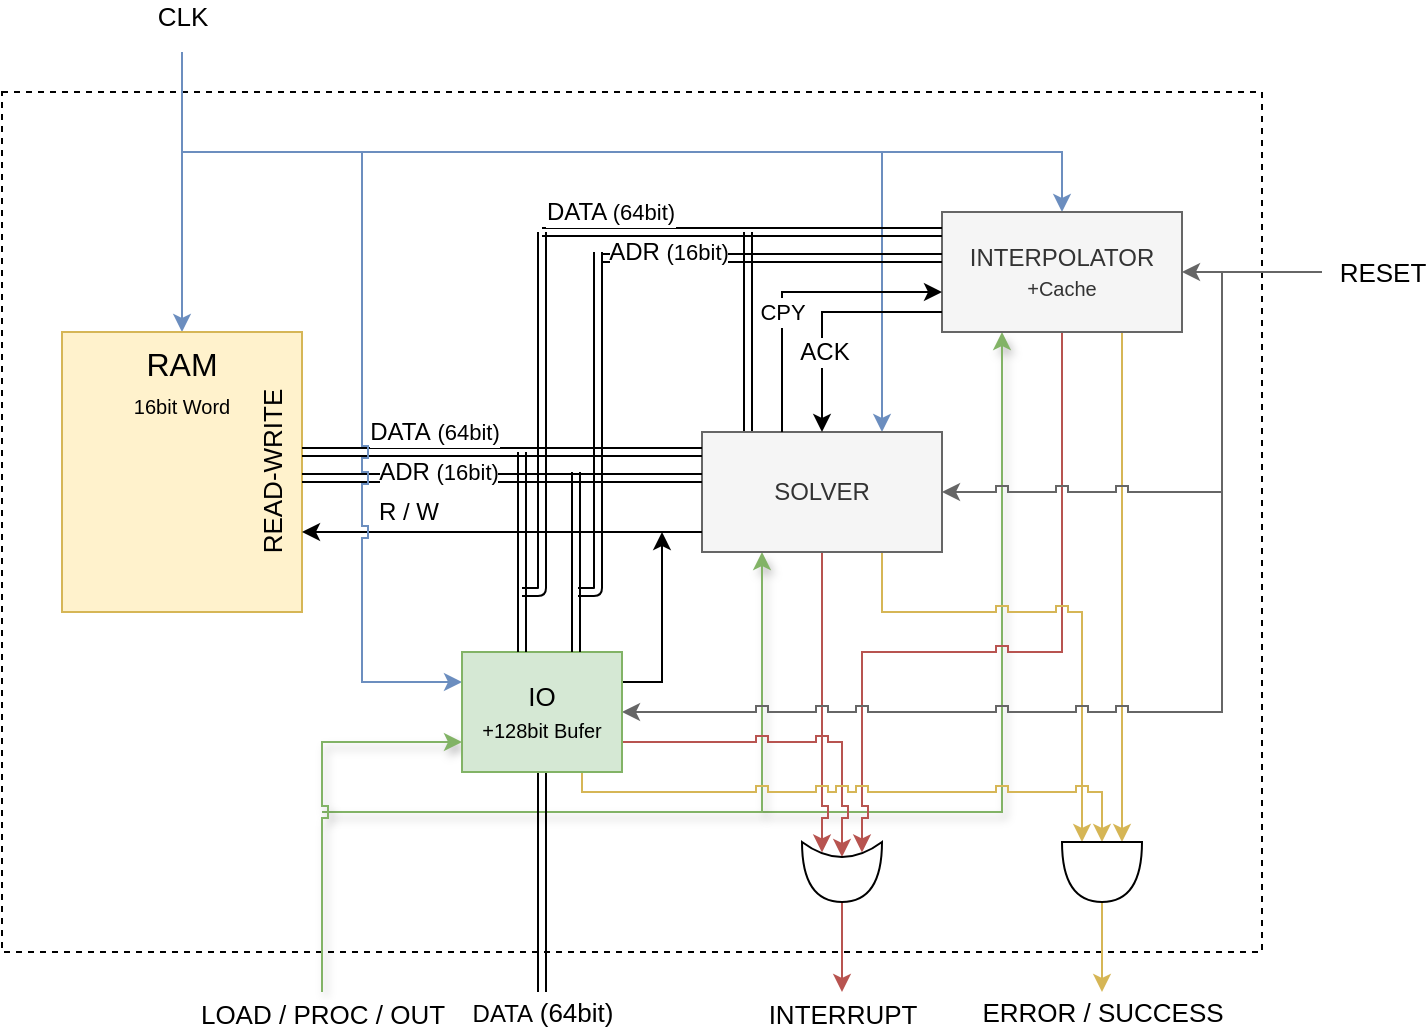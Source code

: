 <mxfile version="12.3.2" type="device" pages="2"><diagram id="FDOUSVHYY8eVoYIj2yb1" name="with interp cache"><mxGraphModel dx="942" dy="700" grid="1" gridSize="10" guides="1" tooltips="1" connect="1" arrows="1" fold="1" page="1" pageScale="1" pageWidth="850" pageHeight="1100" background="none" math="0" shadow="0"><root><mxCell id="Gq3sydEzkJt4ZsSo_zlP-0"/><mxCell id="Gq3sydEzkJt4ZsSo_zlP-1" parent="Gq3sydEzkJt4ZsSo_zlP-0"/><mxCell id="d1hZNJOxfhKhivTf1uof-55" value="" style="rounded=0;whiteSpace=wrap;html=1;dashed=1;fontSize=13;editable=0;backgroundOutline=1;connectable=0;allowArrows=0;imageAspect=1;shadow=0;comic=0;snapToPoint=0;fixDash=0;" vertex="1" parent="Gq3sydEzkJt4ZsSo_zlP-1"><mxGeometry x="100" y="120" width="630" height="430" as="geometry"/></mxCell><mxCell id="d1hZNJOxfhKhivTf1uof-77" style="edgeStyle=none;rounded=0;jumpStyle=sharp;orthogonalLoop=1;jettySize=auto;html=1;exitX=0.5;exitY=0;exitDx=0;exitDy=0;shadow=0;startArrow=classic;startFill=1;endArrow=none;endFill=0;strokeColor=#6c8ebf;fontSize=13;fillColor=#dae8fc;" edge="1" parent="Gq3sydEzkJt4ZsSo_zlP-1" source="d1hZNJOxfhKhivTf1uof-0"><mxGeometry relative="1" as="geometry"><mxPoint x="190" y="100" as="targetPoint"/></mxGeometry></mxCell><mxCell id="d1hZNJOxfhKhivTf1uof-78" value="CLK" style="text;html=1;align=center;verticalAlign=middle;resizable=0;points=[];;labelBackgroundColor=#ffffff;fontSize=13;" vertex="1" connectable="0" parent="d1hZNJOxfhKhivTf1uof-77"><mxGeometry x="0.8" y="-1" relative="1" as="geometry"><mxPoint x="-1" y="-32" as="offset"/></mxGeometry></mxCell><mxCell id="d1hZNJOxfhKhivTf1uof-0" value="RAM&lt;br style=&quot;font-size: 12px&quot;&gt;&lt;font size=&quot;1&quot;&gt;16bit Word&lt;/font&gt;" style="rounded=0;whiteSpace=wrap;html=1;verticalAlign=top;fontSize=16;fillColor=#fff2cc;strokeColor=#d6b656;" vertex="1" parent="Gq3sydEzkJt4ZsSo_zlP-1"><mxGeometry x="130" y="240" width="120" height="140" as="geometry"/></mxCell><mxCell id="d1hZNJOxfhKhivTf1uof-61" style="edgeStyle=none;rounded=0;jumpStyle=sharp;orthogonalLoop=1;jettySize=auto;html=1;exitX=0.75;exitY=1;exitDx=0;exitDy=0;shadow=0;startArrow=none;startFill=0;endArrow=classic;endFill=1;strokeColor=#d6b656;fontSize=13;fillColor=#fff2cc;entryX=0;entryY=0.25;entryDx=0;entryDy=0;entryPerimeter=0;" edge="1" parent="Gq3sydEzkJt4ZsSo_zlP-1" source="d1hZNJOxfhKhivTf1uof-1" target="Vhstf-uIwLZJ9FKnj6-d-1"><mxGeometry relative="1" as="geometry"><mxPoint x="660" y="560" as="targetPoint"/></mxGeometry></mxCell><mxCell id="d1hZNJOxfhKhivTf1uof-67" style="edgeStyle=none;rounded=0;jumpStyle=sharp;orthogonalLoop=1;jettySize=auto;html=1;exitX=1;exitY=0.5;exitDx=0;exitDy=0;shadow=0;startArrow=classic;startFill=1;endArrow=none;endFill=0;strokeColor=#666666;fontSize=13;fillColor=#f5f5f5;" edge="1" parent="Gq3sydEzkJt4ZsSo_zlP-1" source="d1hZNJOxfhKhivTf1uof-1"><mxGeometry relative="1" as="geometry"><mxPoint x="760" y="210" as="targetPoint"/></mxGeometry></mxCell><mxCell id="d1hZNJOxfhKhivTf1uof-68" value="RESET" style="text;html=1;align=center;verticalAlign=middle;resizable=0;points=[];;labelBackgroundColor=#ffffff;fontSize=13;" vertex="1" connectable="0" parent="d1hZNJOxfhKhivTf1uof-67"><mxGeometry x="0.425" y="1" relative="1" as="geometry"><mxPoint x="50" y="1" as="offset"/></mxGeometry></mxCell><mxCell id="d1hZNJOxfhKhivTf1uof-74" style="edgeStyle=none;rounded=0;jumpStyle=sharp;orthogonalLoop=1;jettySize=auto;html=1;exitX=0.25;exitY=1;exitDx=0;exitDy=0;shadow=1;startArrow=classic;startFill=1;endArrow=none;endFill=0;strokeColor=#82b366;fontSize=13;fillColor=#d5e8d4;" edge="1" parent="Gq3sydEzkJt4ZsSo_zlP-1" source="d1hZNJOxfhKhivTf1uof-1"><mxGeometry relative="1" as="geometry"><mxPoint x="480" y="480" as="targetPoint"/><Array as="points"><mxPoint x="600" y="480"/></Array></mxGeometry></mxCell><mxCell id="d1hZNJOxfhKhivTf1uof-81" style="edgeStyle=none;rounded=0;jumpStyle=sharp;orthogonalLoop=1;jettySize=auto;html=1;exitX=0.5;exitY=0;exitDx=0;exitDy=0;shadow=0;startArrow=classic;startFill=1;endArrow=none;endFill=0;strokeColor=#6c8ebf;fontSize=13;fillColor=#dae8fc;" edge="1" parent="Gq3sydEzkJt4ZsSo_zlP-1" source="d1hZNJOxfhKhivTf1uof-1"><mxGeometry relative="1" as="geometry"><mxPoint x="190" y="150" as="targetPoint"/><Array as="points"><mxPoint x="630" y="150"/></Array></mxGeometry></mxCell><mxCell id="Vhstf-uIwLZJ9FKnj6-d-6" style="edgeStyle=none;rounded=0;comic=0;jumpStyle=sharp;orthogonalLoop=1;jettySize=auto;html=1;exitX=0.5;exitY=1;exitDx=0;exitDy=0;shadow=0;startArrow=none;startFill=0;endArrow=classic;endFill=1;strokeColor=#b85450;fontSize=13;entryX=0.175;entryY=0.25;entryDx=0;entryDy=0;entryPerimeter=0;fillColor=#f8cecc;" edge="1" parent="Gq3sydEzkJt4ZsSo_zlP-1" source="d1hZNJOxfhKhivTf1uof-1" target="Vhstf-uIwLZJ9FKnj6-d-4"><mxGeometry relative="1" as="geometry"><mxPoint x="520" y="500" as="targetPoint"/><Array as="points"><mxPoint x="630" y="400"/><mxPoint x="530" y="400"/></Array></mxGeometry></mxCell><mxCell id="d1hZNJOxfhKhivTf1uof-1" value="INTERPOLATOR&lt;br style=&quot;font-size: 9px&quot;&gt;&lt;font size=&quot;1&quot;&gt;+Cache&lt;/font&gt;" style="rounded=0;whiteSpace=wrap;html=1;fillColor=#f5f5f5;strokeColor=#666666;fontColor=#333333;" vertex="1" parent="Gq3sydEzkJt4ZsSo_zlP-1"><mxGeometry x="570" y="180" width="120" height="60" as="geometry"/></mxCell><mxCell id="d1hZNJOxfhKhivTf1uof-62" style="edgeStyle=none;rounded=0;jumpStyle=sharp;orthogonalLoop=1;jettySize=auto;html=1;exitX=0.75;exitY=1;exitDx=0;exitDy=0;shadow=0;startArrow=none;startFill=0;endArrow=classic;endFill=1;strokeColor=#d6b656;fontSize=13;fillColor=#fff2cc;entryX=0;entryY=0.75;entryDx=0;entryDy=0;entryPerimeter=0;" edge="1" parent="Gq3sydEzkJt4ZsSo_zlP-1" source="d1hZNJOxfhKhivTf1uof-2" target="Vhstf-uIwLZJ9FKnj6-d-1"><mxGeometry relative="1" as="geometry"><mxPoint x="660" y="380" as="targetPoint"/><Array as="points"><mxPoint x="540" y="380"/><mxPoint x="640" y="380"/></Array></mxGeometry></mxCell><mxCell id="d1hZNJOxfhKhivTf1uof-69" style="edgeStyle=none;rounded=0;jumpStyle=sharp;orthogonalLoop=1;jettySize=auto;html=1;shadow=0;startArrow=classic;startFill=1;endArrow=none;endFill=0;strokeColor=#666666;fontSize=13;fillColor=#f5f5f5;" edge="1" parent="Gq3sydEzkJt4ZsSo_zlP-1" source="d1hZNJOxfhKhivTf1uof-2"><mxGeometry relative="1" as="geometry"><mxPoint x="710" y="210" as="targetPoint"/><Array as="points"><mxPoint x="710" y="320"/></Array></mxGeometry></mxCell><mxCell id="d1hZNJOxfhKhivTf1uof-73" style="edgeStyle=none;rounded=0;jumpStyle=sharp;orthogonalLoop=1;jettySize=auto;html=1;exitX=0.25;exitY=1;exitDx=0;exitDy=0;shadow=1;startArrow=classic;startFill=1;endArrow=none;endFill=0;strokeColor=#82b366;fontSize=13;fillColor=#d5e8d4;" edge="1" parent="Gq3sydEzkJt4ZsSo_zlP-1" source="d1hZNJOxfhKhivTf1uof-2"><mxGeometry relative="1" as="geometry"><mxPoint x="260" y="480" as="targetPoint"/><Array as="points"><mxPoint x="480" y="480"/></Array></mxGeometry></mxCell><mxCell id="d1hZNJOxfhKhivTf1uof-82" style="edgeStyle=none;rounded=0;jumpStyle=sharp;orthogonalLoop=1;jettySize=auto;html=1;exitX=0.75;exitY=0;exitDx=0;exitDy=0;shadow=0;startArrow=classic;startFill=1;endArrow=none;endFill=0;strokeColor=#6c8ebf;fontSize=13;fillColor=#dae8fc;" edge="1" parent="Gq3sydEzkJt4ZsSo_zlP-1" source="d1hZNJOxfhKhivTf1uof-2"><mxGeometry relative="1" as="geometry"><mxPoint x="540" y="150" as="targetPoint"/></mxGeometry></mxCell><mxCell id="Vhstf-uIwLZJ9FKnj6-d-5" style="edgeStyle=none;rounded=0;comic=0;jumpStyle=sharp;orthogonalLoop=1;jettySize=auto;html=1;exitX=0.5;exitY=1;exitDx=0;exitDy=0;entryX=0.175;entryY=0.75;entryDx=0;entryDy=0;entryPerimeter=0;shadow=0;startArrow=none;startFill=0;endArrow=classic;endFill=1;strokeColor=#b85450;fontSize=13;fillColor=#f8cecc;" edge="1" parent="Gq3sydEzkJt4ZsSo_zlP-1" source="d1hZNJOxfhKhivTf1uof-2" target="Vhstf-uIwLZJ9FKnj6-d-4"><mxGeometry relative="1" as="geometry"/></mxCell><mxCell id="Vhstf-uIwLZJ9FKnj6-d-9" style="edgeStyle=none;rounded=0;comic=0;jumpStyle=sharp;orthogonalLoop=1;jettySize=auto;html=1;exitX=0.25;exitY=0;exitDx=0;exitDy=0;shadow=0;startArrow=none;startFill=0;endArrow=classic;endFill=1;strokeColor=#000000;fontSize=13;shape=link;" edge="1" parent="Gq3sydEzkJt4ZsSo_zlP-1"><mxGeometry relative="1" as="geometry"><mxPoint x="473" y="190" as="targetPoint"/><mxPoint x="473" y="290" as="sourcePoint"/></mxGeometry></mxCell><mxCell id="d1hZNJOxfhKhivTf1uof-2" value="SOLVER" style="rounded=0;whiteSpace=wrap;html=1;fillColor=#f5f5f5;strokeColor=#666666;fontColor=#333333;" vertex="1" parent="Gq3sydEzkJt4ZsSo_zlP-1"><mxGeometry x="450" y="290" width="120" height="60" as="geometry"/></mxCell><mxCell id="d1hZNJOxfhKhivTf1uof-3" value="" style="shape=link;html=1;" edge="1" parent="Gq3sydEzkJt4ZsSo_zlP-1"><mxGeometry width="50" height="50" relative="1" as="geometry"><mxPoint x="250" y="300" as="sourcePoint"/><mxPoint x="450" y="300" as="targetPoint"/></mxGeometry></mxCell><mxCell id="d1hZNJOxfhKhivTf1uof-4" value="DATA&amp;nbsp;&lt;font style=&quot;font-size: 11px&quot;&gt;(64bit)&lt;/font&gt;" style="text;html=1;align=center;verticalAlign=middle;resizable=0;points=[];;labelBackgroundColor=#ffffff;" vertex="1" connectable="0" parent="d1hZNJOxfhKhivTf1uof-3"><mxGeometry x="-0.4" y="-3" relative="1" as="geometry"><mxPoint x="6" y="-13" as="offset"/></mxGeometry></mxCell><mxCell id="d1hZNJOxfhKhivTf1uof-5" value="" style="shape=link;html=1;" edge="1" parent="Gq3sydEzkJt4ZsSo_zlP-1"><mxGeometry width="50" height="50" relative="1" as="geometry"><mxPoint x="250" y="313" as="sourcePoint"/><mxPoint x="450" y="313" as="targetPoint"/></mxGeometry></mxCell><mxCell id="d1hZNJOxfhKhivTf1uof-6" value="ADR&amp;nbsp;&lt;font style=&quot;font-size: 11px&quot;&gt;(16bit)&lt;/font&gt;" style="text;html=1;align=center;verticalAlign=middle;resizable=0;points=[];;labelBackgroundColor=#ffffff;" vertex="1" connectable="0" parent="d1hZNJOxfhKhivTf1uof-5"><mxGeometry x="-0.2" y="-1" relative="1" as="geometry"><mxPoint x="-12" y="-4" as="offset"/></mxGeometry></mxCell><mxCell id="d1hZNJOxfhKhivTf1uof-7" value="" style="endArrow=none;html=1;startArrow=classic;startFill=1;" edge="1" parent="Gq3sydEzkJt4ZsSo_zlP-1"><mxGeometry width="50" height="50" relative="1" as="geometry"><mxPoint x="250" y="340" as="sourcePoint"/><mxPoint x="450" y="340" as="targetPoint"/></mxGeometry></mxCell><mxCell id="d1hZNJOxfhKhivTf1uof-8" value="R / W" style="text;html=1;align=center;verticalAlign=middle;resizable=0;points=[];;labelBackgroundColor=#ffffff;" vertex="1" connectable="0" parent="d1hZNJOxfhKhivTf1uof-7"><mxGeometry x="-0.633" y="4" relative="1" as="geometry"><mxPoint x="16.5" y="-6" as="offset"/></mxGeometry></mxCell><mxCell id="d1hZNJOxfhKhivTf1uof-9" value="" style="shape=link;html=1;" edge="1" parent="Gq3sydEzkJt4ZsSo_zlP-1"><mxGeometry width="50" height="50" relative="1" as="geometry"><mxPoint x="370" y="190" as="sourcePoint"/><mxPoint x="570" y="190" as="targetPoint"/></mxGeometry></mxCell><mxCell id="d1hZNJOxfhKhivTf1uof-10" value="DATA &lt;font style=&quot;font-size: 11px&quot;&gt;(64bit)&lt;/font&gt;" style="text;html=1;align=center;verticalAlign=middle;resizable=0;points=[];;labelBackgroundColor=#ffffff;" vertex="1" connectable="0" parent="d1hZNJOxfhKhivTf1uof-9"><mxGeometry x="-0.4" y="-3" relative="1" as="geometry"><mxPoint x="-26" y="-13" as="offset"/></mxGeometry></mxCell><mxCell id="d1hZNJOxfhKhivTf1uof-24" value="" style="endArrow=classic;html=1;fontSize=12;rounded=0;" edge="1" parent="Gq3sydEzkJt4ZsSo_zlP-1"><mxGeometry width="50" height="50" relative="1" as="geometry"><mxPoint x="490" y="290" as="sourcePoint"/><mxPoint x="570" y="220" as="targetPoint"/><Array as="points"><mxPoint x="490" y="220"/></Array></mxGeometry></mxCell><mxCell id="d1hZNJOxfhKhivTf1uof-25" value="&lt;font style=&quot;font-size: 11px&quot;&gt;CPY&lt;/font&gt;" style="text;html=1;align=center;verticalAlign=middle;resizable=0;points=[];;labelBackgroundColor=#ffffff;fontSize=12;" vertex="1" connectable="0" parent="d1hZNJOxfhKhivTf1uof-24"><mxGeometry x="-0.095" y="-19" relative="1" as="geometry"><mxPoint x="-19" y="8" as="offset"/></mxGeometry></mxCell><mxCell id="d1hZNJOxfhKhivTf1uof-26" value="" style="endArrow=classic;html=1;fontSize=12;rounded=0;" edge="1" parent="Gq3sydEzkJt4ZsSo_zlP-1"><mxGeometry width="50" height="50" relative="1" as="geometry"><mxPoint x="570" y="230" as="sourcePoint"/><mxPoint x="510" y="290" as="targetPoint"/><Array as="points"><mxPoint x="510" y="230"/></Array></mxGeometry></mxCell><mxCell id="d1hZNJOxfhKhivTf1uof-27" value="ACK" style="text;html=1;align=center;verticalAlign=middle;resizable=0;points=[];;labelBackgroundColor=#ffffff;fontSize=12;" vertex="1" connectable="0" parent="d1hZNJOxfhKhivTf1uof-26"><mxGeometry x="-0.067" y="14" relative="1" as="geometry"><mxPoint x="-3.5" y="6" as="offset"/></mxGeometry></mxCell><mxCell id="d1hZNJOxfhKhivTf1uof-64" style="edgeStyle=none;rounded=0;jumpStyle=sharp;orthogonalLoop=1;jettySize=auto;html=1;shadow=0;startArrow=none;startFill=0;endArrow=none;endFill=0;strokeColor=#000000;fontSize=13;shape=link;" edge="1" parent="Gq3sydEzkJt4ZsSo_zlP-1" source="d1hZNJOxfhKhivTf1uof-34"><mxGeometry relative="1" as="geometry"><mxPoint x="370" y="570" as="targetPoint"/></mxGeometry></mxCell><mxCell id="d1hZNJOxfhKhivTf1uof-65" value="&lt;span style=&quot;font-size: 12px&quot;&gt;DATA&amp;nbsp;&lt;/span&gt;(64bit)" style="text;html=1;align=center;verticalAlign=middle;resizable=0;points=[];;labelBackgroundColor=#ffffff;fontSize=13;" vertex="1" connectable="0" parent="d1hZNJOxfhKhivTf1uof-64"><mxGeometry x="0.753" y="3" relative="1" as="geometry"><mxPoint x="-3" y="23.5" as="offset"/></mxGeometry></mxCell><mxCell id="d1hZNJOxfhKhivTf1uof-70" style="edgeStyle=none;rounded=0;jumpStyle=sharp;orthogonalLoop=1;jettySize=auto;html=1;shadow=0;startArrow=classic;startFill=1;endArrow=none;endFill=0;strokeColor=#666666;fontSize=13;fillColor=#f5f5f5;" edge="1" parent="Gq3sydEzkJt4ZsSo_zlP-1" source="d1hZNJOxfhKhivTf1uof-34"><mxGeometry relative="1" as="geometry"><mxPoint x="710" y="320" as="targetPoint"/><Array as="points"><mxPoint x="710" y="430"/></Array></mxGeometry></mxCell><mxCell id="d1hZNJOxfhKhivTf1uof-71" style="edgeStyle=none;rounded=0;jumpStyle=sharp;orthogonalLoop=1;jettySize=auto;html=1;exitX=0;exitY=0.75;exitDx=0;exitDy=0;shadow=1;startArrow=classic;startFill=1;endArrow=none;endFill=0;strokeColor=#82b366;fontSize=13;fillColor=#d5e8d4;" edge="1" parent="Gq3sydEzkJt4ZsSo_zlP-1" source="d1hZNJOxfhKhivTf1uof-34"><mxGeometry relative="1" as="geometry"><mxPoint x="260" y="570" as="targetPoint"/><Array as="points"><mxPoint x="260" y="445"/></Array></mxGeometry></mxCell><mxCell id="d1hZNJOxfhKhivTf1uof-72" value="LOAD / PROC / OUT" style="text;html=1;align=center;verticalAlign=middle;resizable=0;points=[];;labelBackgroundColor=#ffffff;fontSize=13;" vertex="1" connectable="0" parent="d1hZNJOxfhKhivTf1uof-71"><mxGeometry x="0.835" y="1" relative="1" as="geometry"><mxPoint x="-1" y="26.5" as="offset"/></mxGeometry></mxCell><mxCell id="d1hZNJOxfhKhivTf1uof-75" style="edgeStyle=none;rounded=0;jumpStyle=sharp;orthogonalLoop=1;jettySize=auto;html=1;exitX=1;exitY=0.25;exitDx=0;exitDy=0;shadow=0;startArrow=none;startFill=0;endArrow=classic;endFill=1;strokeColor=#000000;fontSize=13;" edge="1" parent="Gq3sydEzkJt4ZsSo_zlP-1" source="d1hZNJOxfhKhivTf1uof-34"><mxGeometry relative="1" as="geometry"><mxPoint x="430" y="340" as="targetPoint"/><Array as="points"><mxPoint x="430" y="415"/></Array></mxGeometry></mxCell><mxCell id="d1hZNJOxfhKhivTf1uof-83" style="edgeStyle=none;rounded=0;jumpStyle=sharp;orthogonalLoop=1;jettySize=auto;html=1;exitX=0;exitY=0.25;exitDx=0;exitDy=0;shadow=0;startArrow=classic;startFill=1;endArrow=none;endFill=0;strokeColor=#6c8ebf;fontSize=13;fillColor=#dae8fc;" edge="1" parent="Gq3sydEzkJt4ZsSo_zlP-1" source="d1hZNJOxfhKhivTf1uof-34"><mxGeometry relative="1" as="geometry"><mxPoint x="280" y="150" as="targetPoint"/><Array as="points"><mxPoint x="280" y="415"/></Array></mxGeometry></mxCell><mxCell id="Vhstf-uIwLZJ9FKnj6-d-11" style="edgeStyle=none;rounded=0;comic=0;jumpStyle=sharp;orthogonalLoop=1;jettySize=auto;html=1;exitX=1;exitY=0.75;exitDx=0;exitDy=0;entryX=0.25;entryY=0.5;entryDx=0;entryDy=0;entryPerimeter=0;shadow=0;startArrow=none;startFill=0;endArrow=classic;endFill=1;strokeColor=#b85450;fontSize=13;fillColor=#f8cecc;" edge="1" parent="Gq3sydEzkJt4ZsSo_zlP-1" source="d1hZNJOxfhKhivTf1uof-34" target="Vhstf-uIwLZJ9FKnj6-d-4"><mxGeometry relative="1" as="geometry"><Array as="points"><mxPoint x="520" y="445"/></Array></mxGeometry></mxCell><mxCell id="Vhstf-uIwLZJ9FKnj6-d-12" style="edgeStyle=none;rounded=0;comic=0;jumpStyle=sharp;orthogonalLoop=1;jettySize=auto;html=1;exitX=0.75;exitY=1;exitDx=0;exitDy=0;entryX=0;entryY=0.5;entryDx=0;entryDy=0;entryPerimeter=0;shadow=0;startArrow=none;startFill=0;endArrow=classic;endFill=1;strokeColor=#d6b656;fontSize=13;fillColor=#fff2cc;" edge="1" parent="Gq3sydEzkJt4ZsSo_zlP-1" source="d1hZNJOxfhKhivTf1uof-34" target="Vhstf-uIwLZJ9FKnj6-d-1"><mxGeometry relative="1" as="geometry"><Array as="points"><mxPoint x="390" y="470"/><mxPoint x="650" y="470"/></Array></mxGeometry></mxCell><mxCell id="d1hZNJOxfhKhivTf1uof-34" value="IO&lt;br&gt;&lt;font style=&quot;font-size: 10px&quot;&gt;+128bit Bufer&lt;/font&gt;" style="rounded=0;whiteSpace=wrap;html=1;fontSize=13;fillColor=#d5e8d4;strokeColor=#82b366;" vertex="1" parent="Gq3sydEzkJt4ZsSo_zlP-1"><mxGeometry x="330" y="400" width="80" height="60" as="geometry"/></mxCell><mxCell id="d1hZNJOxfhKhivTf1uof-35" value="" style="shape=link;html=1;" edge="1" parent="Gq3sydEzkJt4ZsSo_zlP-1"><mxGeometry width="50" height="50" relative="1" as="geometry"><mxPoint x="360" y="300" as="sourcePoint"/><mxPoint x="360" y="400" as="targetPoint"/></mxGeometry></mxCell><mxCell id="d1hZNJOxfhKhivTf1uof-37" value="" style="shape=link;html=1;shadow=0;comic=0;snapToPoint=0;fixDash=0;" edge="1" parent="Gq3sydEzkJt4ZsSo_zlP-1"><mxGeometry width="50" height="50" relative="1" as="geometry"><mxPoint x="387" y="310" as="sourcePoint"/><mxPoint x="387" y="400" as="targetPoint"/></mxGeometry></mxCell><mxCell id="d1hZNJOxfhKhivTf1uof-40" value="READ-WRITE" style="text;html=1;align=center;verticalAlign=middle;resizable=0;points=[];;autosize=1;fontSize=13;direction=east;flipH=0;flipV=0;horizontal=0;connectable=0;allowArrows=0;" vertex="1" parent="Gq3sydEzkJt4ZsSo_zlP-1"><mxGeometry x="220" y="265" width="30" height="90" as="geometry"/></mxCell><mxCell id="zqXauB8lHYZ3_5yYhn7P-0" value="" style="shape=link;html=1;" edge="1" parent="Gq3sydEzkJt4ZsSo_zlP-1"><mxGeometry width="50" height="50" relative="1" as="geometry"><mxPoint x="370" y="190" as="sourcePoint"/><mxPoint x="360" y="370" as="targetPoint"/><Array as="points"><mxPoint x="370" y="370"/></Array></mxGeometry></mxCell><mxCell id="zqXauB8lHYZ3_5yYhn7P-1" value="" style="shape=link;html=1;shadow=0;comic=0;snapToPoint=0;fixDash=0;" edge="1" parent="Gq3sydEzkJt4ZsSo_zlP-1"><mxGeometry width="50" height="50" relative="1" as="geometry"><mxPoint x="398" y="200" as="sourcePoint"/><mxPoint x="388" y="370" as="targetPoint"/><Array as="points"><mxPoint x="398" y="370"/></Array></mxGeometry></mxCell><mxCell id="d1hZNJOxfhKhivTf1uof-11" value="" style="shape=link;html=1;" edge="1" parent="Gq3sydEzkJt4ZsSo_zlP-1"><mxGeometry width="50" height="50" relative="1" as="geometry"><mxPoint x="400" y="203" as="sourcePoint"/><mxPoint x="570" y="203" as="targetPoint"/></mxGeometry></mxCell><mxCell id="d1hZNJOxfhKhivTf1uof-12" value="ADR&amp;nbsp;&lt;font style=&quot;font-size: 11px&quot;&gt;(16bit)&lt;/font&gt;" style="text;html=1;align=center;verticalAlign=middle;resizable=0;points=[];;labelBackgroundColor=#ffffff;" vertex="1" connectable="0" parent="d1hZNJOxfhKhivTf1uof-11"><mxGeometry x="-0.2" y="-1" relative="1" as="geometry"><mxPoint x="-35" y="-4" as="offset"/></mxGeometry></mxCell><mxCell id="Vhstf-uIwLZJ9FKnj6-d-2" style="edgeStyle=none;rounded=0;comic=0;jumpStyle=sharp;orthogonalLoop=1;jettySize=auto;html=1;shadow=0;startArrow=none;startFill=0;endArrow=classic;endFill=1;strokeColor=#d6b656;fontSize=13;fillColor=#fff2cc;" edge="1" parent="Gq3sydEzkJt4ZsSo_zlP-1" source="Vhstf-uIwLZJ9FKnj6-d-1"><mxGeometry relative="1" as="geometry"><mxPoint x="650" y="570" as="targetPoint"/></mxGeometry></mxCell><mxCell id="Vhstf-uIwLZJ9FKnj6-d-3" value="ERROR / SUCCESS" style="text;html=1;align=center;verticalAlign=middle;resizable=0;points=[];;labelBackgroundColor=#ffffff;fontSize=13;" vertex="1" connectable="0" parent="Vhstf-uIwLZJ9FKnj6-d-2"><mxGeometry x="-0.579" y="3" relative="1" as="geometry"><mxPoint x="-3" y="45.5" as="offset"/></mxGeometry></mxCell><mxCell id="Vhstf-uIwLZJ9FKnj6-d-1" value="" style="shape=or;whiteSpace=wrap;html=1;rounded=0;shadow=0;fontSize=13;flipH=0;flipV=0;direction=south;" vertex="1" parent="Gq3sydEzkJt4ZsSo_zlP-1"><mxGeometry x="630" y="495" width="40" height="30" as="geometry"/></mxCell><mxCell id="Vhstf-uIwLZJ9FKnj6-d-7" style="edgeStyle=none;rounded=0;comic=0;jumpStyle=sharp;orthogonalLoop=1;jettySize=auto;html=1;shadow=0;startArrow=none;startFill=0;endArrow=classic;endFill=1;strokeColor=#b85450;fontSize=13;fillColor=#f8cecc;" edge="1" parent="Gq3sydEzkJt4ZsSo_zlP-1" source="Vhstf-uIwLZJ9FKnj6-d-4"><mxGeometry relative="1" as="geometry"><mxPoint x="520" y="570" as="targetPoint"/></mxGeometry></mxCell><mxCell id="Vhstf-uIwLZJ9FKnj6-d-8" value="INTERRUPT" style="text;html=1;align=center;verticalAlign=middle;resizable=0;points=[];;labelBackgroundColor=#ffffff;fontSize=13;" vertex="1" connectable="0" parent="Vhstf-uIwLZJ9FKnj6-d-7"><mxGeometry x="0.324" y="-1" relative="1" as="geometry"><mxPoint x="1" y="25.5" as="offset"/></mxGeometry></mxCell><mxCell id="Vhstf-uIwLZJ9FKnj6-d-4" value="" style="shape=xor;whiteSpace=wrap;html=1;direction=south;" vertex="1" parent="Gq3sydEzkJt4ZsSo_zlP-1"><mxGeometry x="500" y="495" width="40" height="30" as="geometry"/></mxCell></root></mxGraphModel></diagram><diagram name="one ram, no interp cache" id="GNeLNXhEgrLM0V6Nj4bN"><mxGraphModel dx="942" dy="700" grid="1" gridSize="10" guides="1" tooltips="1" connect="1" arrows="1" fold="1" page="1" pageScale="1" pageWidth="850" pageHeight="1100" background="none" math="0" shadow="0"><root><mxCell id="54KXPcocz_qYhWJ3X34B-0"/><mxCell id="54KXPcocz_qYhWJ3X34B-1" parent="54KXPcocz_qYhWJ3X34B-0"/><mxCell id="54KXPcocz_qYhWJ3X34B-2" value="" style="rounded=0;whiteSpace=wrap;html=1;dashed=1;fontSize=13;editable=0;backgroundOutline=1;connectable=0;allowArrows=0;imageAspect=1;shadow=0;comic=0;snapToPoint=0;fixDash=0;" vertex="1" parent="54KXPcocz_qYhWJ3X34B-1"><mxGeometry x="100" y="60" width="630" height="450" as="geometry"/></mxCell><mxCell id="54KXPcocz_qYhWJ3X34B-3" style="edgeStyle=none;rounded=0;jumpStyle=sharp;orthogonalLoop=1;jettySize=auto;html=1;exitX=0.5;exitY=0;exitDx=0;exitDy=0;shadow=0;startArrow=classic;startFill=1;endArrow=none;endFill=0;strokeColor=#6c8ebf;fontSize=13;fillColor=#dae8fc;" edge="1" parent="54KXPcocz_qYhWJ3X34B-1" source="54KXPcocz_qYhWJ3X34B-5"><mxGeometry relative="1" as="geometry"><mxPoint x="190" y="40" as="targetPoint"/></mxGeometry></mxCell><mxCell id="54KXPcocz_qYhWJ3X34B-4" value="CLK" style="text;html=1;align=center;verticalAlign=middle;resizable=0;points=[];;labelBackgroundColor=#ffffff;fontSize=13;" vertex="1" connectable="0" parent="54KXPcocz_qYhWJ3X34B-3"><mxGeometry x="0.8" y="-1" relative="1" as="geometry"><mxPoint x="-1" y="-32" as="offset"/></mxGeometry></mxCell><mxCell id="54KXPcocz_qYhWJ3X34B-5" value="RAM&lt;br style=&quot;font-size: 12px&quot;&gt;&lt;font size=&quot;1&quot;&gt;16bit Word&lt;/font&gt;" style="rounded=0;whiteSpace=wrap;html=1;verticalAlign=top;fontSize=16;fillColor=#fff2cc;strokeColor=#d6b656;" vertex="1" parent="54KXPcocz_qYhWJ3X34B-1"><mxGeometry x="130" y="110" width="120" height="270" as="geometry"/></mxCell><mxCell id="54KXPcocz_qYhWJ3X34B-6" style="edgeStyle=none;rounded=0;jumpStyle=sharp;orthogonalLoop=1;jettySize=auto;html=1;shadow=0;startArrow=none;startFill=0;strokeColor=#b85450;fontSize=13;endArrow=none;endFill=0;fillColor=#f8cecc;" edge="1" parent="54KXPcocz_qYhWJ3X34B-1" source="54KXPcocz_qYhWJ3X34B-13"><mxGeometry relative="1" as="geometry"><mxPoint x="510" y="440" as="targetPoint"/><Array as="points"><mxPoint x="630" y="440"/></Array></mxGeometry></mxCell><mxCell id="54KXPcocz_qYhWJ3X34B-7" style="edgeStyle=none;rounded=0;jumpStyle=sharp;orthogonalLoop=1;jettySize=auto;html=1;exitX=0.75;exitY=1;exitDx=0;exitDy=0;shadow=0;startArrow=none;startFill=0;endArrow=classic;endFill=1;strokeColor=#d6b656;fontSize=13;fillColor=#fff2cc;" edge="1" parent="54KXPcocz_qYhWJ3X34B-1" source="54KXPcocz_qYhWJ3X34B-13"><mxGeometry relative="1" as="geometry"><mxPoint x="660" y="560" as="targetPoint"/></mxGeometry></mxCell><mxCell id="54KXPcocz_qYhWJ3X34B-8" value="ERROR / SUCCESS" style="text;html=1;align=center;verticalAlign=middle;resizable=0;points=[];;labelBackgroundColor=#ffffff;fontSize=13;" vertex="1" connectable="0" parent="54KXPcocz_qYhWJ3X34B-7"><mxGeometry x="0.906" y="1" relative="1" as="geometry"><mxPoint x="-1" y="23" as="offset"/></mxGeometry></mxCell><mxCell id="54KXPcocz_qYhWJ3X34B-9" style="edgeStyle=none;rounded=0;jumpStyle=sharp;orthogonalLoop=1;jettySize=auto;html=1;exitX=1;exitY=0.5;exitDx=0;exitDy=0;shadow=0;startArrow=classic;startFill=1;endArrow=none;endFill=0;strokeColor=#666666;fontSize=13;fillColor=#f5f5f5;" edge="1" parent="54KXPcocz_qYhWJ3X34B-1" source="54KXPcocz_qYhWJ3X34B-13"><mxGeometry relative="1" as="geometry"><mxPoint x="760" y="210" as="targetPoint"/></mxGeometry></mxCell><mxCell id="54KXPcocz_qYhWJ3X34B-10" value="RESET" style="text;html=1;align=center;verticalAlign=middle;resizable=0;points=[];;labelBackgroundColor=#ffffff;fontSize=13;" vertex="1" connectable="0" parent="54KXPcocz_qYhWJ3X34B-9"><mxGeometry x="0.425" y="1" relative="1" as="geometry"><mxPoint x="50" y="1" as="offset"/></mxGeometry></mxCell><mxCell id="54KXPcocz_qYhWJ3X34B-11" style="edgeStyle=none;rounded=0;jumpStyle=sharp;orthogonalLoop=1;jettySize=auto;html=1;exitX=0.25;exitY=1;exitDx=0;exitDy=0;shadow=1;startArrow=classic;startFill=1;endArrow=none;endFill=0;strokeColor=#82b366;fontSize=13;fillColor=#d5e8d4;" edge="1" parent="54KXPcocz_qYhWJ3X34B-1" source="54KXPcocz_qYhWJ3X34B-13"><mxGeometry relative="1" as="geometry"><mxPoint x="480" y="480" as="targetPoint"/><Array as="points"><mxPoint x="600" y="480"/></Array></mxGeometry></mxCell><mxCell id="54KXPcocz_qYhWJ3X34B-12" style="edgeStyle=none;rounded=0;jumpStyle=sharp;orthogonalLoop=1;jettySize=auto;html=1;exitX=0.5;exitY=0;exitDx=0;exitDy=0;shadow=0;startArrow=classic;startFill=1;endArrow=none;endFill=0;strokeColor=#6c8ebf;fontSize=13;fillColor=#dae8fc;" edge="1" parent="54KXPcocz_qYhWJ3X34B-1" source="54KXPcocz_qYhWJ3X34B-13"><mxGeometry relative="1" as="geometry"><mxPoint x="190" y="80" as="targetPoint"/><Array as="points"><mxPoint x="630" y="80"/></Array></mxGeometry></mxCell><mxCell id="54KXPcocz_qYhWJ3X34B-13" value="INTERPOLATOR" style="rounded=0;whiteSpace=wrap;html=1;fillColor=#f5f5f5;strokeColor=#666666;fontColor=#333333;" vertex="1" parent="54KXPcocz_qYhWJ3X34B-1"><mxGeometry x="570" y="180" width="120" height="60" as="geometry"/></mxCell><mxCell id="54KXPcocz_qYhWJ3X34B-14" style="edgeStyle=none;rounded=0;jumpStyle=sharp;orthogonalLoop=1;jettySize=auto;html=1;shadow=0;startArrow=none;startFill=0;strokeColor=#b85450;fontSize=13;fillColor=#f8cecc;" edge="1" parent="54KXPcocz_qYhWJ3X34B-1" source="54KXPcocz_qYhWJ3X34B-20"><mxGeometry relative="1" as="geometry"><mxPoint x="510" y="560" as="targetPoint"/></mxGeometry></mxCell><mxCell id="54KXPcocz_qYhWJ3X34B-15" value="INTERRUPT" style="text;html=1;align=center;verticalAlign=middle;resizable=0;points=[];;labelBackgroundColor=#ffffff;fontSize=13;" vertex="1" connectable="0" parent="54KXPcocz_qYhWJ3X34B-14"><mxGeometry x="-0.227" y="-3" relative="1" as="geometry"><mxPoint x="3" y="139" as="offset"/></mxGeometry></mxCell><mxCell id="54KXPcocz_qYhWJ3X34B-16" style="edgeStyle=none;rounded=0;jumpStyle=sharp;orthogonalLoop=1;jettySize=auto;html=1;exitX=0.75;exitY=1;exitDx=0;exitDy=0;shadow=0;startArrow=none;startFill=0;endArrow=none;endFill=0;strokeColor=#d6b656;fontSize=13;fillColor=#fff2cc;" edge="1" parent="54KXPcocz_qYhWJ3X34B-1" source="54KXPcocz_qYhWJ3X34B-20"><mxGeometry relative="1" as="geometry"><mxPoint x="660" y="380" as="targetPoint"/><Array as="points"><mxPoint x="540" y="380"/></Array></mxGeometry></mxCell><mxCell id="54KXPcocz_qYhWJ3X34B-17" style="edgeStyle=none;rounded=0;jumpStyle=sharp;orthogonalLoop=1;jettySize=auto;html=1;shadow=0;startArrow=classic;startFill=1;endArrow=none;endFill=0;strokeColor=#666666;fontSize=13;fillColor=#f5f5f5;" edge="1" parent="54KXPcocz_qYhWJ3X34B-1" source="54KXPcocz_qYhWJ3X34B-20"><mxGeometry relative="1" as="geometry"><mxPoint x="710" y="210" as="targetPoint"/><Array as="points"><mxPoint x="710" y="320"/></Array></mxGeometry></mxCell><mxCell id="54KXPcocz_qYhWJ3X34B-18" style="edgeStyle=none;rounded=0;jumpStyle=sharp;orthogonalLoop=1;jettySize=auto;html=1;exitX=0.25;exitY=1;exitDx=0;exitDy=0;shadow=1;startArrow=classic;startFill=1;endArrow=none;endFill=0;strokeColor=#82b366;fontSize=13;fillColor=#d5e8d4;" edge="1" parent="54KXPcocz_qYhWJ3X34B-1" source="54KXPcocz_qYhWJ3X34B-20"><mxGeometry relative="1" as="geometry"><mxPoint x="260" y="480" as="targetPoint"/><Array as="points"><mxPoint x="480" y="480"/></Array></mxGeometry></mxCell><mxCell id="54KXPcocz_qYhWJ3X34B-19" style="edgeStyle=none;rounded=0;jumpStyle=sharp;orthogonalLoop=1;jettySize=auto;html=1;exitX=0.75;exitY=0;exitDx=0;exitDy=0;shadow=0;startArrow=classic;startFill=1;endArrow=none;endFill=0;strokeColor=#6c8ebf;fontSize=13;fillColor=#dae8fc;" edge="1" parent="54KXPcocz_qYhWJ3X34B-1" source="54KXPcocz_qYhWJ3X34B-20"><mxGeometry relative="1" as="geometry"><mxPoint x="540" y="80" as="targetPoint"/></mxGeometry></mxCell><mxCell id="54KXPcocz_qYhWJ3X34B-20" value="SOLVER" style="rounded=0;whiteSpace=wrap;html=1;fillColor=#f5f5f5;strokeColor=#666666;fontColor=#333333;" vertex="1" parent="54KXPcocz_qYhWJ3X34B-1"><mxGeometry x="450" y="290" width="120" height="60" as="geometry"/></mxCell><mxCell id="54KXPcocz_qYhWJ3X34B-21" value="" style="shape=link;html=1;" edge="1" parent="54KXPcocz_qYhWJ3X34B-1"><mxGeometry width="50" height="50" relative="1" as="geometry"><mxPoint x="250" y="300" as="sourcePoint"/><mxPoint x="450" y="300" as="targetPoint"/></mxGeometry></mxCell><mxCell id="54KXPcocz_qYhWJ3X34B-22" value="DATA&amp;nbsp;&lt;font style=&quot;font-size: 11px&quot;&gt;(64bit)&lt;/font&gt;" style="text;html=1;align=center;verticalAlign=middle;resizable=0;points=[];;labelBackgroundColor=#ffffff;" vertex="1" connectable="0" parent="54KXPcocz_qYhWJ3X34B-21"><mxGeometry x="-0.4" y="-3" relative="1" as="geometry"><mxPoint x="6" y="-13" as="offset"/></mxGeometry></mxCell><mxCell id="54KXPcocz_qYhWJ3X34B-23" value="" style="shape=link;html=1;" edge="1" parent="54KXPcocz_qYhWJ3X34B-1"><mxGeometry width="50" height="50" relative="1" as="geometry"><mxPoint x="250" y="313" as="sourcePoint"/><mxPoint x="450" y="313" as="targetPoint"/></mxGeometry></mxCell><mxCell id="54KXPcocz_qYhWJ3X34B-24" value="ADR&amp;nbsp;&lt;font style=&quot;font-size: 11px&quot;&gt;(16bit)&lt;/font&gt;" style="text;html=1;align=center;verticalAlign=middle;resizable=0;points=[];;labelBackgroundColor=#ffffff;" vertex="1" connectable="0" parent="54KXPcocz_qYhWJ3X34B-23"><mxGeometry x="-0.2" y="-1" relative="1" as="geometry"><mxPoint x="-12" y="-4" as="offset"/></mxGeometry></mxCell><mxCell id="54KXPcocz_qYhWJ3X34B-25" value="" style="endArrow=none;html=1;startArrow=classic;startFill=1;" edge="1" parent="54KXPcocz_qYhWJ3X34B-1"><mxGeometry width="50" height="50" relative="1" as="geometry"><mxPoint x="250" y="340" as="sourcePoint"/><mxPoint x="450" y="340" as="targetPoint"/></mxGeometry></mxCell><mxCell id="54KXPcocz_qYhWJ3X34B-26" value="R/W" style="text;html=1;align=center;verticalAlign=middle;resizable=0;points=[];;labelBackgroundColor=#ffffff;" vertex="1" connectable="0" parent="54KXPcocz_qYhWJ3X34B-25"><mxGeometry x="-0.633" y="4" relative="1" as="geometry"><mxPoint x="16.5" y="-6" as="offset"/></mxGeometry></mxCell><mxCell id="54KXPcocz_qYhWJ3X34B-27" value="" style="shape=link;html=1;" edge="1" parent="54KXPcocz_qYhWJ3X34B-1"><mxGeometry width="50" height="50" relative="1" as="geometry"><mxPoint x="250" y="190" as="sourcePoint"/><mxPoint x="570" y="190" as="targetPoint"/></mxGeometry></mxCell><mxCell id="54KXPcocz_qYhWJ3X34B-28" value="DATA &lt;font style=&quot;font-size: 11px&quot;&gt;(64bit)&lt;/font&gt;" style="text;html=1;align=center;verticalAlign=middle;resizable=0;points=[];;labelBackgroundColor=#ffffff;" vertex="1" connectable="0" parent="54KXPcocz_qYhWJ3X34B-27"><mxGeometry x="-0.4" y="-3" relative="1" as="geometry"><mxPoint x="-26" y="-13" as="offset"/></mxGeometry></mxCell><mxCell id="54KXPcocz_qYhWJ3X34B-29" value="" style="shape=link;html=1;" edge="1" parent="54KXPcocz_qYhWJ3X34B-1"><mxGeometry width="50" height="50" relative="1" as="geometry"><mxPoint x="250" y="203" as="sourcePoint"/><mxPoint x="570" y="203" as="targetPoint"/></mxGeometry></mxCell><mxCell id="54KXPcocz_qYhWJ3X34B-30" value="ADR&amp;nbsp;&lt;font style=&quot;font-size: 11px&quot;&gt;(16bit)&lt;/font&gt;" style="text;html=1;align=center;verticalAlign=middle;resizable=0;points=[];;labelBackgroundColor=#ffffff;" vertex="1" connectable="0" parent="54KXPcocz_qYhWJ3X34B-29"><mxGeometry x="-0.2" y="-1" relative="1" as="geometry"><mxPoint x="-58" y="-4" as="offset"/></mxGeometry></mxCell><mxCell id="54KXPcocz_qYhWJ3X34B-31" value="" style="shape=link;html=1;" edge="1" parent="54KXPcocz_qYhWJ3X34B-1"><mxGeometry width="50" height="50" relative="1" as="geometry"><mxPoint x="470" y="290" as="sourcePoint"/><mxPoint x="470" y="190" as="targetPoint"/></mxGeometry></mxCell><mxCell id="54KXPcocz_qYhWJ3X34B-32" value="" style="endArrow=classic;html=1;fontSize=12;rounded=0;" edge="1" parent="54KXPcocz_qYhWJ3X34B-1"><mxGeometry width="50" height="50" relative="1" as="geometry"><mxPoint x="490" y="290" as="sourcePoint"/><mxPoint x="570" y="220" as="targetPoint"/><Array as="points"><mxPoint x="490" y="220"/></Array></mxGeometry></mxCell><mxCell id="54KXPcocz_qYhWJ3X34B-33" value="&lt;font style=&quot;font-size: 11px&quot;&gt;CPY&lt;/font&gt;" style="text;html=1;align=center;verticalAlign=middle;resizable=0;points=[];;labelBackgroundColor=#ffffff;fontSize=12;" vertex="1" connectable="0" parent="54KXPcocz_qYhWJ3X34B-32"><mxGeometry x="-0.095" y="-19" relative="1" as="geometry"><mxPoint x="-19" y="8" as="offset"/></mxGeometry></mxCell><mxCell id="54KXPcocz_qYhWJ3X34B-34" value="" style="endArrow=classic;html=1;fontSize=12;rounded=0;" edge="1" parent="54KXPcocz_qYhWJ3X34B-1"><mxGeometry width="50" height="50" relative="1" as="geometry"><mxPoint x="570" y="230" as="sourcePoint"/><mxPoint x="510" y="290" as="targetPoint"/><Array as="points"><mxPoint x="510" y="230"/></Array></mxGeometry></mxCell><mxCell id="54KXPcocz_qYhWJ3X34B-35" value="ACK" style="text;html=1;align=center;verticalAlign=middle;resizable=0;points=[];;labelBackgroundColor=#ffffff;fontSize=12;" vertex="1" connectable="0" parent="54KXPcocz_qYhWJ3X34B-34"><mxGeometry x="-0.067" y="14" relative="1" as="geometry"><mxPoint x="-3.5" y="6" as="offset"/></mxGeometry></mxCell><mxCell id="54KXPcocz_qYhWJ3X34B-36" style="edgeStyle=none;rounded=0;jumpStyle=sharp;orthogonalLoop=1;jettySize=auto;html=1;shadow=0;startArrow=none;startFill=0;endArrow=none;endFill=0;strokeColor=#000000;fontSize=13;shape=link;" edge="1" parent="54KXPcocz_qYhWJ3X34B-1" source="54KXPcocz_qYhWJ3X34B-43"><mxGeometry relative="1" as="geometry"><mxPoint x="370" y="560" as="targetPoint"/></mxGeometry></mxCell><mxCell id="54KXPcocz_qYhWJ3X34B-37" value="&lt;span style=&quot;font-size: 12px&quot;&gt;DATA&amp;nbsp;&lt;/span&gt;(64bit)" style="text;html=1;align=center;verticalAlign=middle;resizable=0;points=[];;labelBackgroundColor=#ffffff;fontSize=13;" vertex="1" connectable="0" parent="54KXPcocz_qYhWJ3X34B-36"><mxGeometry x="0.753" y="3" relative="1" as="geometry"><mxPoint x="-3" y="20" as="offset"/></mxGeometry></mxCell><mxCell id="54KXPcocz_qYhWJ3X34B-38" style="edgeStyle=none;rounded=0;jumpStyle=sharp;orthogonalLoop=1;jettySize=auto;html=1;shadow=0;startArrow=classic;startFill=1;endArrow=none;endFill=0;strokeColor=#666666;fontSize=13;fillColor=#f5f5f5;" edge="1" parent="54KXPcocz_qYhWJ3X34B-1" source="54KXPcocz_qYhWJ3X34B-43"><mxGeometry relative="1" as="geometry"><mxPoint x="710" y="320" as="targetPoint"/><Array as="points"><mxPoint x="710" y="430"/></Array></mxGeometry></mxCell><mxCell id="54KXPcocz_qYhWJ3X34B-39" style="edgeStyle=none;rounded=0;jumpStyle=sharp;orthogonalLoop=1;jettySize=auto;html=1;exitX=0;exitY=0.75;exitDx=0;exitDy=0;shadow=1;startArrow=classic;startFill=1;endArrow=none;endFill=0;strokeColor=#82b366;fontSize=13;fillColor=#d5e8d4;" edge="1" parent="54KXPcocz_qYhWJ3X34B-1" source="54KXPcocz_qYhWJ3X34B-43"><mxGeometry relative="1" as="geometry"><mxPoint x="260" y="560" as="targetPoint"/><Array as="points"><mxPoint x="260" y="445"/></Array></mxGeometry></mxCell><mxCell id="54KXPcocz_qYhWJ3X34B-40" value="LOAD / PROC / OUT" style="text;html=1;align=center;verticalAlign=middle;resizable=0;points=[];;labelBackgroundColor=#ffffff;fontSize=13;" vertex="1" connectable="0" parent="54KXPcocz_qYhWJ3X34B-39"><mxGeometry x="0.835" y="1" relative="1" as="geometry"><mxPoint x="-1" y="24" as="offset"/></mxGeometry></mxCell><mxCell id="54KXPcocz_qYhWJ3X34B-41" style="edgeStyle=none;rounded=0;jumpStyle=sharp;orthogonalLoop=1;jettySize=auto;html=1;exitX=1;exitY=0.25;exitDx=0;exitDy=0;shadow=0;startArrow=none;startFill=0;endArrow=none;endFill=0;strokeColor=#000000;fontSize=13;" edge="1" parent="54KXPcocz_qYhWJ3X34B-1" source="54KXPcocz_qYhWJ3X34B-43"><mxGeometry relative="1" as="geometry"><mxPoint x="430" y="340" as="targetPoint"/><Array as="points"><mxPoint x="430" y="415"/></Array></mxGeometry></mxCell><mxCell id="54KXPcocz_qYhWJ3X34B-42" style="edgeStyle=none;rounded=0;jumpStyle=sharp;orthogonalLoop=1;jettySize=auto;html=1;exitX=0;exitY=0.25;exitDx=0;exitDy=0;shadow=0;startArrow=classic;startFill=1;endArrow=none;endFill=0;strokeColor=#6c8ebf;fontSize=13;fillColor=#dae8fc;" edge="1" parent="54KXPcocz_qYhWJ3X34B-1" source="54KXPcocz_qYhWJ3X34B-43"><mxGeometry relative="1" as="geometry"><mxPoint x="280" y="80" as="targetPoint"/><Array as="points"><mxPoint x="280" y="415"/></Array></mxGeometry></mxCell><mxCell id="54KXPcocz_qYhWJ3X34B-43" value="IO" style="rounded=0;whiteSpace=wrap;html=1;fontSize=13;fillColor=#d5e8d4;strokeColor=#82b366;" vertex="1" parent="54KXPcocz_qYhWJ3X34B-1"><mxGeometry x="330" y="400" width="80" height="60" as="geometry"/></mxCell><mxCell id="54KXPcocz_qYhWJ3X34B-44" value="" style="shape=link;html=1;" edge="1" parent="54KXPcocz_qYhWJ3X34B-1"><mxGeometry width="50" height="50" relative="1" as="geometry"><mxPoint x="360" y="300" as="sourcePoint"/><mxPoint x="360" y="400" as="targetPoint"/></mxGeometry></mxCell><mxCell id="54KXPcocz_qYhWJ3X34B-45" value="" style="shape=link;html=1;shadow=0;comic=0;snapToPoint=0;fixDash=0;" edge="1" parent="54KXPcocz_qYhWJ3X34B-1"><mxGeometry width="50" height="50" relative="1" as="geometry"><mxPoint x="387" y="310" as="sourcePoint"/><mxPoint x="387" y="400" as="targetPoint"/></mxGeometry></mxCell><mxCell id="54KXPcocz_qYhWJ3X34B-46" value="READ ONLY" style="text;html=1;align=center;verticalAlign=middle;resizable=0;points=[];;autosize=1;fontSize=13;direction=east;flipH=0;flipV=0;horizontal=0;connectable=0;allowArrows=0;" vertex="1" parent="54KXPcocz_qYhWJ3X34B-1"><mxGeometry x="190" y="180" width="90" height="20" as="geometry"/></mxCell><mxCell id="54KXPcocz_qYhWJ3X34B-47" value="READ-WRITE" style="text;html=1;align=center;verticalAlign=middle;resizable=0;points=[];;autosize=1;fontSize=13;direction=east;flipH=0;flipV=0;horizontal=0;connectable=0;allowArrows=0;" vertex="1" parent="54KXPcocz_qYhWJ3X34B-1"><mxGeometry x="220" y="265" width="30" height="90" as="geometry"/></mxCell></root></mxGraphModel></diagram></mxfile>